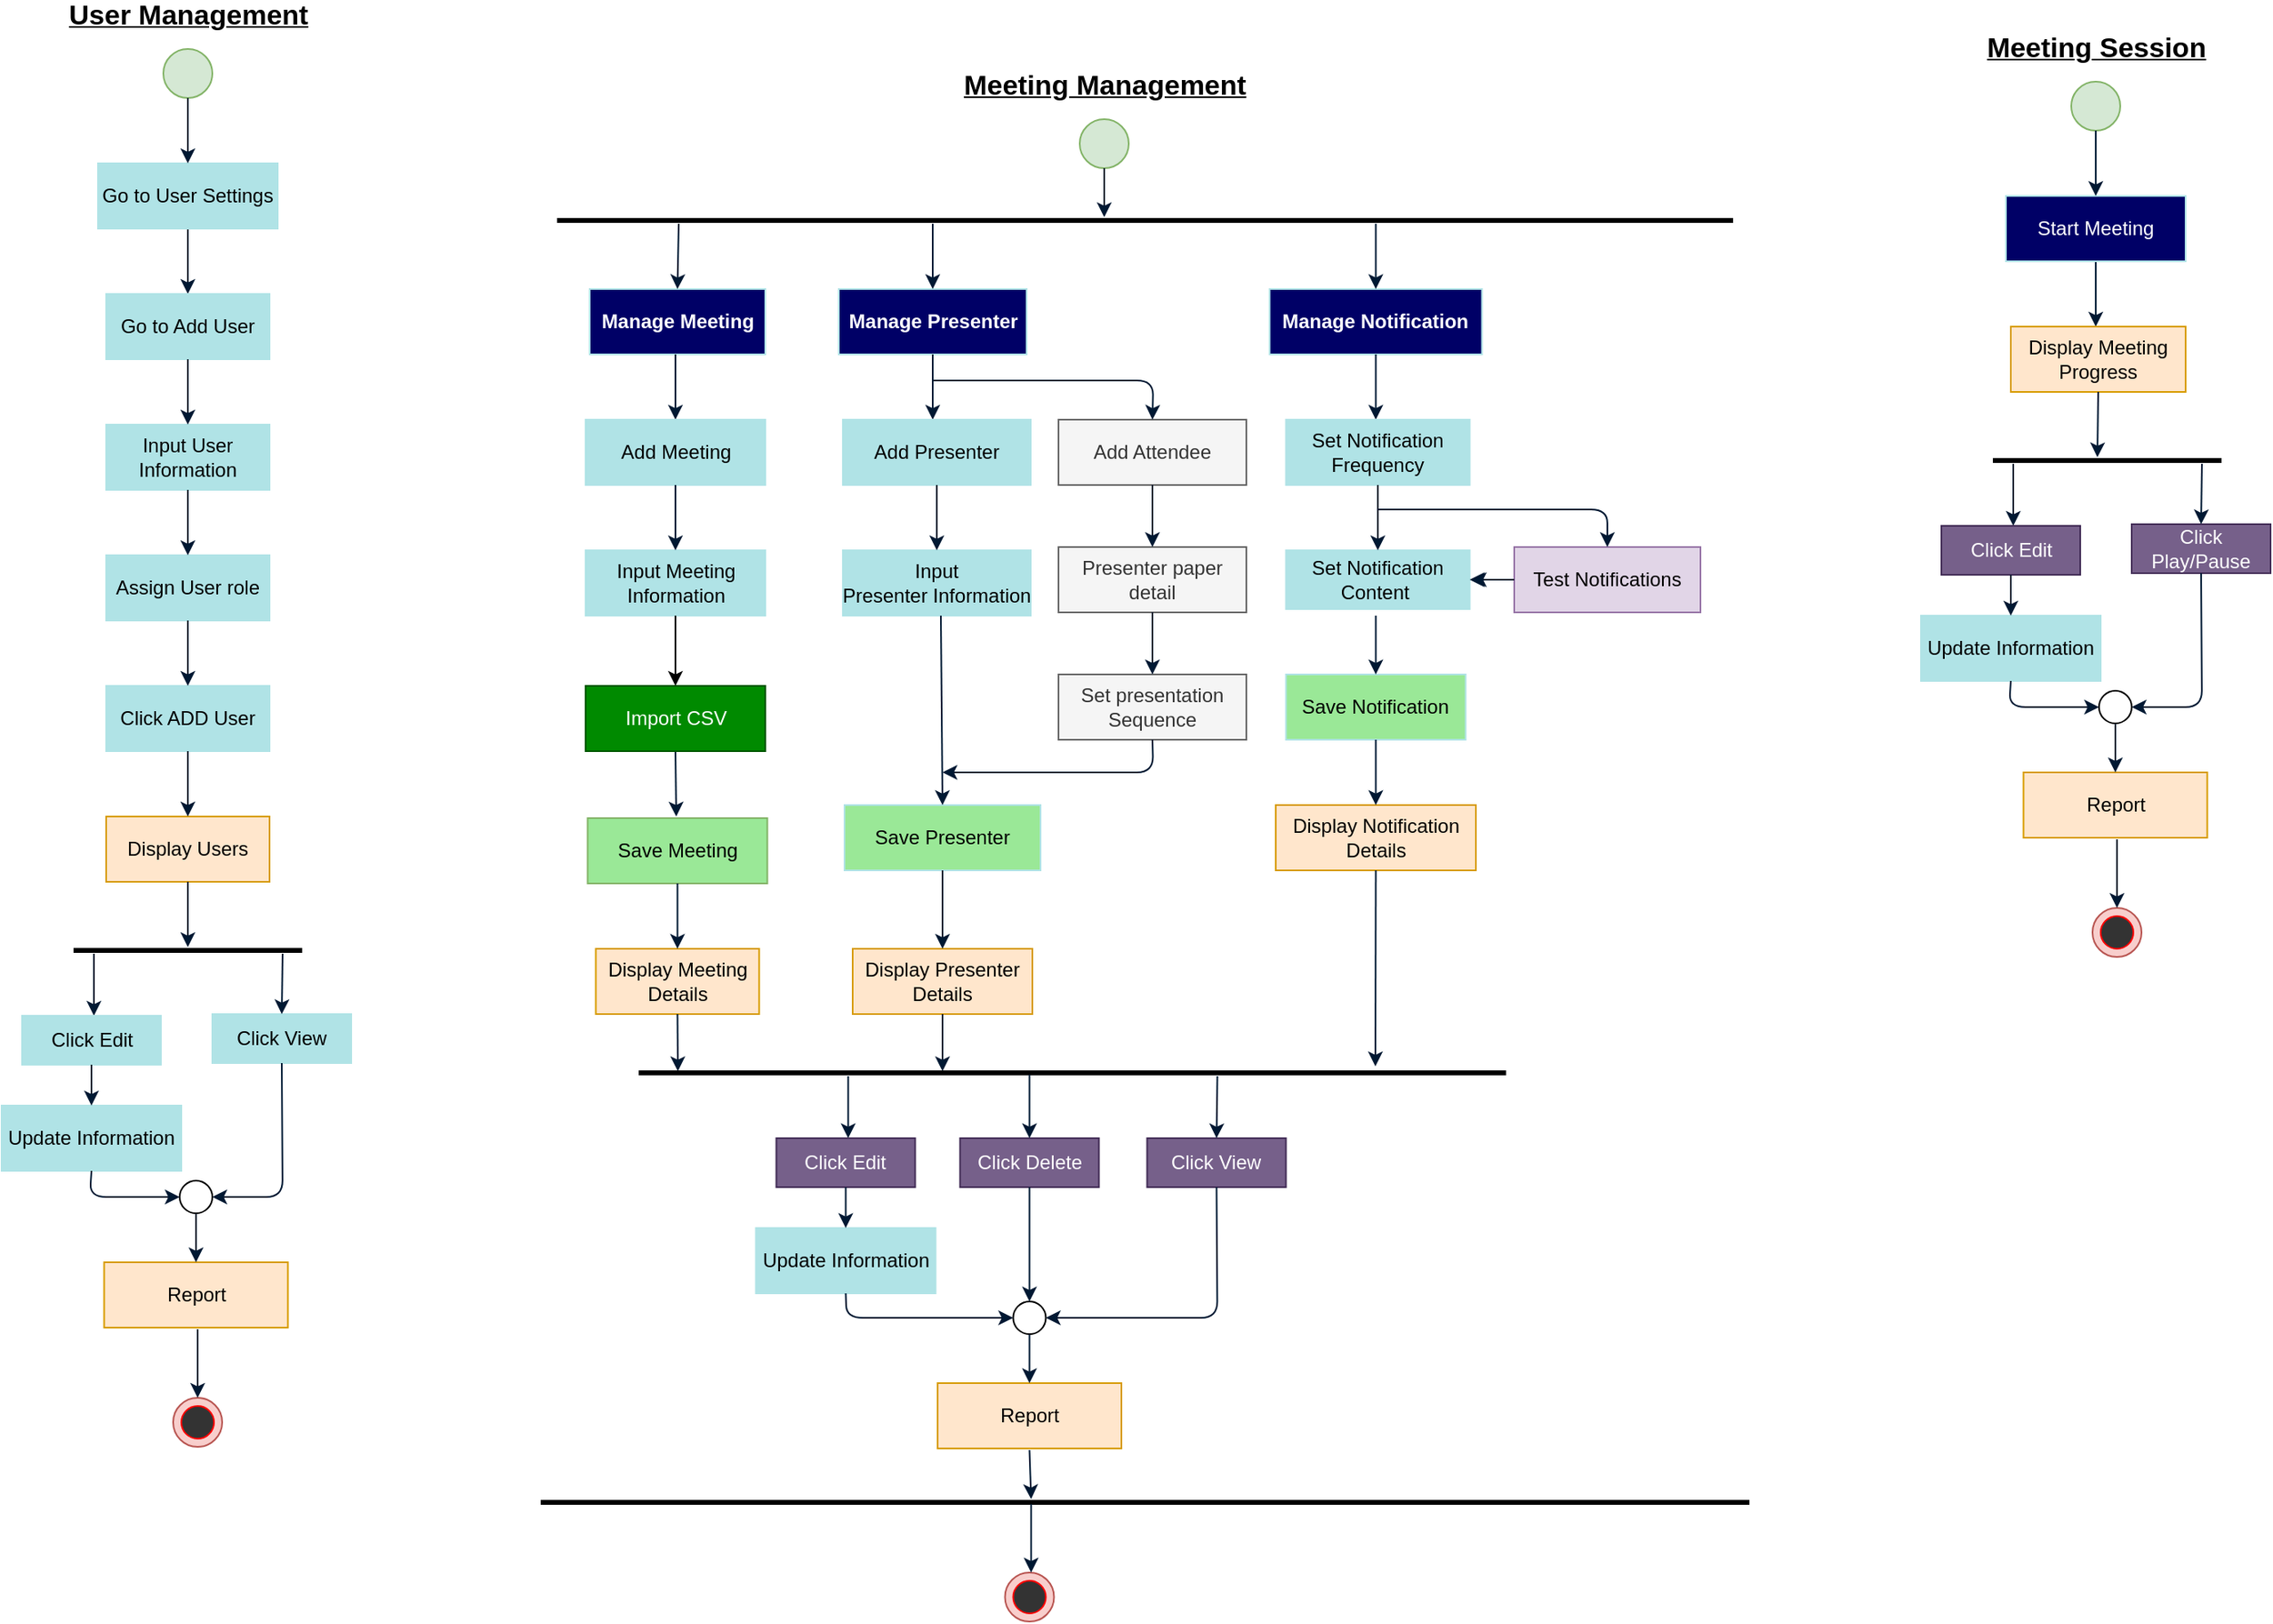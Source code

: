 <mxfile version="13.8.5" type="github">
  <diagram id="8iWY7i1eRtHJk0hEjWrJ" name="Page-1">
    <mxGraphModel dx="1221" dy="615" grid="1" gridSize="10" guides="1" tooltips="1" connect="1" arrows="1" fold="1" page="1" pageScale="1" pageWidth="850" pageHeight="1100" math="0" shadow="0">
      <root>
        <mxCell id="0" />
        <mxCell id="1" parent="0" />
        <mxCell id="kXGQncrLINFczimPs-n6-1" value="" style="ellipse;whiteSpace=wrap;html=1;aspect=fixed;fillColor=#d5e8d4;strokeColor=#82b366;" parent="1" vertex="1">
          <mxGeometry x="99" y="50" width="30" height="30" as="geometry" />
        </mxCell>
        <mxCell id="kXGQncrLINFczimPs-n6-2" value="&lt;b&gt;&lt;font style=&quot;font-size: 17px&quot;&gt;&lt;u&gt;User Management&lt;/u&gt;&lt;/font&gt;&lt;/b&gt;" style="text;html=1;align=center;verticalAlign=middle;resizable=0;points=[];autosize=1;" parent="1" vertex="1">
          <mxGeometry x="34" y="20" width="160" height="20" as="geometry" />
        </mxCell>
        <mxCell id="kXGQncrLINFczimPs-n6-3" value="" style="endArrow=classic;html=1;strokeColor=#001933;exitX=0.5;exitY=1;exitDx=0;exitDy=0;" parent="1" source="kXGQncrLINFczimPs-n6-16" edge="1">
          <mxGeometry width="50" height="50" relative="1" as="geometry">
            <mxPoint x="44" y="160" as="sourcePoint" />
            <mxPoint x="114" y="200" as="targetPoint" />
          </mxGeometry>
        </mxCell>
        <mxCell id="kXGQncrLINFczimPs-n6-4" value="Go to Add User" style="rounded=0;whiteSpace=wrap;html=1;fillColor=#b0e3e6;strokeColor=#B0E3E6;" parent="1" vertex="1">
          <mxGeometry x="64" y="200" width="100" height="40" as="geometry" />
        </mxCell>
        <mxCell id="kXGQncrLINFczimPs-n6-5" value="Input User Information" style="rounded=0;whiteSpace=wrap;html=1;fillColor=#b0e3e6;strokeColor=#B0E3E6;" parent="1" vertex="1">
          <mxGeometry x="64" y="280" width="100" height="40" as="geometry" />
        </mxCell>
        <mxCell id="kXGQncrLINFczimPs-n6-6" value="" style="endArrow=classic;html=1;exitX=0.5;exitY=1;exitDx=0;exitDy=0;entryX=0.5;entryY=0;entryDx=0;entryDy=0;strokeColor=#001933;" parent="1" source="kXGQncrLINFczimPs-n6-4" target="kXGQncrLINFczimPs-n6-5" edge="1">
          <mxGeometry width="50" height="50" relative="1" as="geometry">
            <mxPoint x="294" y="290" as="sourcePoint" />
            <mxPoint x="344" y="240" as="targetPoint" />
          </mxGeometry>
        </mxCell>
        <mxCell id="kXGQncrLINFczimPs-n6-7" value="Assign User role" style="rounded=0;whiteSpace=wrap;html=1;fillColor=#b0e3e6;strokeColor=#B0E3E6;" parent="1" vertex="1">
          <mxGeometry x="64" y="360" width="100" height="40" as="geometry" />
        </mxCell>
        <mxCell id="kXGQncrLINFczimPs-n6-8" value="&lt;span&gt;Click ADD User&lt;/span&gt;" style="rounded=0;whiteSpace=wrap;html=1;fillColor=#b0e3e6;strokeColor=#B0E3E6;" parent="1" vertex="1">
          <mxGeometry x="64" y="440" width="100" height="40" as="geometry" />
        </mxCell>
        <mxCell id="kXGQncrLINFczimPs-n6-9" value="" style="endArrow=classic;html=1;exitX=0.5;exitY=1;exitDx=0;exitDy=0;entryX=0.5;entryY=0;entryDx=0;entryDy=0;strokeColor=#001933;" parent="1" source="kXGQncrLINFczimPs-n6-5" target="kXGQncrLINFczimPs-n6-7" edge="1">
          <mxGeometry width="50" height="50" relative="1" as="geometry">
            <mxPoint x="294" y="290" as="sourcePoint" />
            <mxPoint x="344" y="240" as="targetPoint" />
          </mxGeometry>
        </mxCell>
        <mxCell id="kXGQncrLINFczimPs-n6-10" value="" style="endArrow=classic;html=1;exitX=0.5;exitY=1;exitDx=0;exitDy=0;entryX=0.5;entryY=0;entryDx=0;entryDy=0;strokeColor=#001933;" parent="1" source="kXGQncrLINFczimPs-n6-7" target="kXGQncrLINFczimPs-n6-8" edge="1">
          <mxGeometry width="50" height="50" relative="1" as="geometry">
            <mxPoint x="294" y="290" as="sourcePoint" />
            <mxPoint x="344" y="240" as="targetPoint" />
          </mxGeometry>
        </mxCell>
        <mxCell id="kXGQncrLINFczimPs-n6-11" value="Display Users" style="rounded=0;whiteSpace=wrap;html=1;fillColor=#ffe6cc;strokeColor=#d79b00;" parent="1" vertex="1">
          <mxGeometry x="64" y="520" width="100" height="40" as="geometry" />
        </mxCell>
        <mxCell id="kXGQncrLINFczimPs-n6-12" value="" style="endArrow=classic;html=1;exitX=0.5;exitY=1;exitDx=0;exitDy=0;entryX=0.5;entryY=0;entryDx=0;entryDy=0;strokeColor=#001933;" parent="1" source="kXGQncrLINFczimPs-n6-8" target="kXGQncrLINFczimPs-n6-11" edge="1">
          <mxGeometry width="50" height="50" relative="1" as="geometry">
            <mxPoint x="294" y="410" as="sourcePoint" />
            <mxPoint x="344" y="360" as="targetPoint" />
          </mxGeometry>
        </mxCell>
        <mxCell id="kXGQncrLINFczimPs-n6-15" value="" style="endArrow=classic;html=1;exitX=0.5;exitY=1;exitDx=0;exitDy=0;entryX=0.5;entryY=0;entryDx=0;entryDy=0;strokeColor=#001933;" parent="1" source="kXGQncrLINFczimPs-n6-11" edge="1">
          <mxGeometry width="50" height="50" relative="1" as="geometry">
            <mxPoint x="294" y="410" as="sourcePoint" />
            <mxPoint x="114" y="600.0" as="targetPoint" />
          </mxGeometry>
        </mxCell>
        <mxCell id="kXGQncrLINFczimPs-n6-16" value="Go to User Settings" style="rounded=0;whiteSpace=wrap;html=1;fillColor=#b0e3e6;strokeColor=#B0E3E6;" parent="1" vertex="1">
          <mxGeometry x="59" y="120" width="110" height="40" as="geometry" />
        </mxCell>
        <mxCell id="kXGQncrLINFczimPs-n6-17" value="" style="endArrow=classic;html=1;exitX=0.5;exitY=1;exitDx=0;exitDy=0;entryX=0.5;entryY=0;entryDx=0;entryDy=0;strokeColor=#001933;" parent="1" source="kXGQncrLINFczimPs-n6-1" target="kXGQncrLINFczimPs-n6-16" edge="1">
          <mxGeometry width="50" height="50" relative="1" as="geometry">
            <mxPoint x="244" y="270" as="sourcePoint" />
            <mxPoint x="294" y="220" as="targetPoint" />
          </mxGeometry>
        </mxCell>
        <mxCell id="kXGQncrLINFczimPs-n6-18" value="&lt;b&gt;&lt;font size=&quot;1&quot;&gt;&lt;u style=&quot;font-size: 17px&quot;&gt;Meeting Management&lt;/u&gt;&lt;/font&gt;&lt;/b&gt;" style="text;html=1;align=center;verticalAlign=middle;resizable=0;points=[];autosize=1;" parent="1" vertex="1">
          <mxGeometry x="580" y="63" width="190" height="20" as="geometry" />
        </mxCell>
        <mxCell id="kXGQncrLINFczimPs-n6-20" value="" style="line;strokeWidth=3;fillColor=none;align=left;verticalAlign=middle;spacingTop=-1;spacingLeft=3;spacingRight=3;rotatable=0;labelPosition=right;points=[];portConstraint=eastwest;" parent="1" vertex="1">
          <mxGeometry x="340" y="151" width="720" height="8" as="geometry" />
        </mxCell>
        <mxCell id="kXGQncrLINFczimPs-n6-21" value="" style="ellipse;whiteSpace=wrap;html=1;aspect=fixed;fillColor=#d5e8d4;strokeColor=#82b366;" parent="1" vertex="1">
          <mxGeometry x="660" y="93" width="30" height="30" as="geometry" />
        </mxCell>
        <mxCell id="kXGQncrLINFczimPs-n6-22" value="" style="endArrow=classic;html=1;strokeColor=#001933;exitX=0.5;exitY=1;exitDx=0;exitDy=0;" parent="1" source="kXGQncrLINFczimPs-n6-21" edge="1">
          <mxGeometry width="50" height="50" relative="1" as="geometry">
            <mxPoint x="455" y="383" as="sourcePoint" />
            <mxPoint x="675" y="153" as="targetPoint" />
          </mxGeometry>
        </mxCell>
        <mxCell id="kXGQncrLINFczimPs-n6-23" value="&lt;font color=&quot;#ffffff&quot;&gt;&lt;b&gt;Manage Meeting&lt;/b&gt;&lt;/font&gt;" style="rounded=0;whiteSpace=wrap;html=1;strokeColor=#B0E3E6;fillColor=#000066;" parent="1" vertex="1">
          <mxGeometry x="360" y="197" width="107.5" height="40" as="geometry" />
        </mxCell>
        <mxCell id="kXGQncrLINFczimPs-n6-24" value="" style="endArrow=classic;html=1;exitX=0.5;exitY=1;exitDx=0;exitDy=0;strokeColor=#001933;entryX=0.5;entryY=0;entryDx=0;entryDy=0;" parent="1" target="kXGQncrLINFczimPs-n6-23" edge="1">
          <mxGeometry width="50" height="50" relative="1" as="geometry">
            <mxPoint x="414.5" y="157" as="sourcePoint" />
            <mxPoint x="414" y="193" as="targetPoint" />
          </mxGeometry>
        </mxCell>
        <mxCell id="kXGQncrLINFczimPs-n6-25" value="&lt;font color=&quot;#ffffff&quot;&gt;&lt;b&gt;Manage Presenter&lt;/b&gt;&lt;/font&gt;" style="rounded=0;whiteSpace=wrap;html=1;strokeColor=#B0E3E6;fillColor=#000066;" parent="1" vertex="1">
          <mxGeometry x="512.5" y="197" width="115" height="40" as="geometry" />
        </mxCell>
        <mxCell id="kXGQncrLINFczimPs-n6-26" value="" style="endArrow=classic;html=1;exitX=0.5;exitY=1;exitDx=0;exitDy=0;strokeColor=#001933;entryX=0.5;entryY=0;entryDx=0;entryDy=0;" parent="1" target="kXGQncrLINFczimPs-n6-25" edge="1">
          <mxGeometry width="50" height="50" relative="1" as="geometry">
            <mxPoint x="570" y="157" as="sourcePoint" />
            <mxPoint x="573" y="183" as="targetPoint" />
          </mxGeometry>
        </mxCell>
        <mxCell id="kXGQncrLINFczimPs-n6-27" value="&lt;font color=&quot;#ffffff&quot;&gt;&lt;b&gt;Manage Notification&lt;/b&gt;&lt;/font&gt;" style="rounded=0;whiteSpace=wrap;html=1;strokeColor=#B0E3E6;fillColor=#000066;" parent="1" vertex="1">
          <mxGeometry x="776.25" y="197" width="130" height="40" as="geometry" />
        </mxCell>
        <mxCell id="kXGQncrLINFczimPs-n6-28" value="" style="endArrow=classic;html=1;exitX=0.5;exitY=1;exitDx=0;exitDy=0;entryX=0.5;entryY=0;entryDx=0;entryDy=0;strokeColor=#001933;" parent="1" target="kXGQncrLINFczimPs-n6-27" edge="1">
          <mxGeometry width="50" height="50" relative="1" as="geometry">
            <mxPoint x="841.25" y="157" as="sourcePoint" />
            <mxPoint x="1021.25" y="297" as="targetPoint" />
          </mxGeometry>
        </mxCell>
        <mxCell id="LeG0nJBkrqytkZ-mrjP8-8" value="" style="endArrow=classic;html=1;strokeColor=#001933;exitX=0.5;exitY=1;exitDx=0;exitDy=0;" parent="1" edge="1">
          <mxGeometry width="50" height="50" relative="1" as="geometry">
            <mxPoint x="412.5" y="237" as="sourcePoint" />
            <mxPoint x="412.5" y="277" as="targetPoint" />
          </mxGeometry>
        </mxCell>
        <mxCell id="LeG0nJBkrqytkZ-mrjP8-9" value="Add Meeting" style="rounded=0;whiteSpace=wrap;html=1;fillColor=#b0e3e6;strokeColor=#B0E3E6;" parent="1" vertex="1">
          <mxGeometry x="357.5" y="277" width="110" height="40" as="geometry" />
        </mxCell>
        <mxCell id="LeG0nJBkrqytkZ-mrjP8-10" value="Input Meeting Information" style="rounded=0;whiteSpace=wrap;html=1;fillColor=#b0e3e6;strokeColor=#B0E3E6;" parent="1" vertex="1">
          <mxGeometry x="357.5" y="357" width="110" height="40" as="geometry" />
        </mxCell>
        <mxCell id="LeG0nJBkrqytkZ-mrjP8-11" value="" style="endArrow=classic;html=1;exitX=0.5;exitY=1;exitDx=0;exitDy=0;entryX=0.5;entryY=0;entryDx=0;entryDy=0;strokeColor=#001933;" parent="1" source="LeG0nJBkrqytkZ-mrjP8-9" target="LeG0nJBkrqytkZ-mrjP8-10" edge="1">
          <mxGeometry width="50" height="50" relative="1" as="geometry">
            <mxPoint x="590" y="367" as="sourcePoint" />
            <mxPoint x="640" y="317" as="targetPoint" />
          </mxGeometry>
        </mxCell>
        <mxCell id="LeG0nJBkrqytkZ-mrjP8-12" value="" style="endArrow=classic;html=1;strokeColor=#001933;exitX=0.5;exitY=1;exitDx=0;exitDy=0;" parent="1" edge="1">
          <mxGeometry width="50" height="50" relative="1" as="geometry">
            <mxPoint x="570" y="237" as="sourcePoint" />
            <mxPoint x="570" y="277" as="targetPoint" />
          </mxGeometry>
        </mxCell>
        <mxCell id="LeG0nJBkrqytkZ-mrjP8-13" value="Add Presenter" style="rounded=0;whiteSpace=wrap;html=1;fillColor=#b0e3e6;strokeColor=#B0E3E6;" parent="1" vertex="1">
          <mxGeometry x="515" y="277" width="115" height="40" as="geometry" />
        </mxCell>
        <mxCell id="LeG0nJBkrqytkZ-mrjP8-14" value="Input Presenter&amp;nbsp;Information" style="rounded=0;whiteSpace=wrap;html=1;fillColor=#b0e3e6;strokeColor=#B0E3E6;" parent="1" vertex="1">
          <mxGeometry x="515" y="357" width="115" height="40" as="geometry" />
        </mxCell>
        <mxCell id="LeG0nJBkrqytkZ-mrjP8-15" value="" style="endArrow=classic;html=1;exitX=0.5;exitY=1;exitDx=0;exitDy=0;entryX=0.5;entryY=0;entryDx=0;entryDy=0;strokeColor=#001933;" parent="1" source="LeG0nJBkrqytkZ-mrjP8-13" target="LeG0nJBkrqytkZ-mrjP8-14" edge="1">
          <mxGeometry width="50" height="50" relative="1" as="geometry">
            <mxPoint x="750" y="367" as="sourcePoint" />
            <mxPoint x="800" y="317" as="targetPoint" />
          </mxGeometry>
        </mxCell>
        <mxCell id="LeG0nJBkrqytkZ-mrjP8-16" value="" style="endArrow=classic;html=1;strokeColor=#001933;exitX=0.5;exitY=1;exitDx=0;exitDy=0;" parent="1" edge="1">
          <mxGeometry width="50" height="50" relative="1" as="geometry">
            <mxPoint x="841.25" y="237" as="sourcePoint" />
            <mxPoint x="841.25" y="277" as="targetPoint" />
          </mxGeometry>
        </mxCell>
        <mxCell id="LeG0nJBkrqytkZ-mrjP8-17" value="Set Notification&lt;br&gt;Frequency" style="rounded=0;whiteSpace=wrap;html=1;fillColor=#b0e3e6;strokeColor=#B0E3E6;" parent="1" vertex="1">
          <mxGeometry x="786.25" y="277" width="112.5" height="40" as="geometry" />
        </mxCell>
        <mxCell id="LeG0nJBkrqytkZ-mrjP8-18" value="Set Notification Content&amp;nbsp;" style="rounded=0;whiteSpace=wrap;html=1;fillColor=#b0e3e6;strokeColor=#B0E3E6;" parent="1" vertex="1">
          <mxGeometry x="786.25" y="357" width="112.5" height="36" as="geometry" />
        </mxCell>
        <mxCell id="LeG0nJBkrqytkZ-mrjP8-19" value="" style="endArrow=classic;html=1;exitX=0.5;exitY=1;exitDx=0;exitDy=0;entryX=0.5;entryY=0;entryDx=0;entryDy=0;strokeColor=#001933;" parent="1" source="LeG0nJBkrqytkZ-mrjP8-17" target="LeG0nJBkrqytkZ-mrjP8-18" edge="1">
          <mxGeometry width="50" height="50" relative="1" as="geometry">
            <mxPoint x="1021.25" y="367" as="sourcePoint" />
            <mxPoint x="1071.25" y="317" as="targetPoint" />
          </mxGeometry>
        </mxCell>
        <mxCell id="LeG0nJBkrqytkZ-mrjP8-24" value="&lt;span&gt;Save Meeting&lt;/span&gt;" style="rounded=0;whiteSpace=wrap;html=1;strokeColor=#82b366;fillColor=#9AE897;" parent="1" vertex="1">
          <mxGeometry x="358.75" y="521" width="110" height="40" as="geometry" />
        </mxCell>
        <mxCell id="LeG0nJBkrqytkZ-mrjP8-25" value="Display Meeting Details" style="rounded=0;whiteSpace=wrap;html=1;fillColor=#ffe6cc;strokeColor=#d79b00;" parent="1" vertex="1">
          <mxGeometry x="363.75" y="601" width="100" height="40" as="geometry" />
        </mxCell>
        <mxCell id="LeG0nJBkrqytkZ-mrjP8-26" value="" style="endArrow=classic;html=1;exitX=0.5;exitY=1;exitDx=0;exitDy=0;entryX=0.5;entryY=0;entryDx=0;entryDy=0;strokeColor=#001933;" parent="1" source="LeG0nJBkrqytkZ-mrjP8-24" target="LeG0nJBkrqytkZ-mrjP8-25" edge="1">
          <mxGeometry width="50" height="50" relative="1" as="geometry">
            <mxPoint x="591.25" y="491" as="sourcePoint" />
            <mxPoint x="641.25" y="441" as="targetPoint" />
          </mxGeometry>
        </mxCell>
        <mxCell id="LeG0nJBkrqytkZ-mrjP8-28" value="" style="endArrow=classic;html=1;exitX=0.5;exitY=1;exitDx=0;exitDy=0;strokeColor=#001933;" parent="1" source="LeG0nJBkrqytkZ-mrjP8-25" edge="1">
          <mxGeometry width="50" height="50" relative="1" as="geometry">
            <mxPoint x="592.5" y="403" as="sourcePoint" />
            <mxPoint x="414" y="676" as="targetPoint" />
          </mxGeometry>
        </mxCell>
        <mxCell id="LeG0nJBkrqytkZ-mrjP8-30" value="" style="endArrow=classic;html=1;strokeColor=#001933;exitX=0.5;exitY=1;exitDx=0;exitDy=0;" parent="1" source="_EkRLV2-YH-rZL2Pmkp3-1" edge="1">
          <mxGeometry width="50" height="50" relative="1" as="geometry">
            <mxPoint x="414" y="480" as="sourcePoint" />
            <mxPoint x="413" y="520" as="targetPoint" />
          </mxGeometry>
        </mxCell>
        <mxCell id="LeG0nJBkrqytkZ-mrjP8-33" value="&lt;span&gt;Save Presenter&lt;/span&gt;" style="rounded=0;whiteSpace=wrap;html=1;strokeColor=#B0E3E6;fillColor=#9AE897;" parent="1" vertex="1">
          <mxGeometry x="516" y="513" width="120" height="40" as="geometry" />
        </mxCell>
        <mxCell id="LeG0nJBkrqytkZ-mrjP8-34" value="Display Presenter Details" style="rounded=0;whiteSpace=wrap;html=1;fillColor=#ffe6cc;strokeColor=#d79b00;" parent="1" vertex="1">
          <mxGeometry x="521" y="601" width="110" height="40" as="geometry" />
        </mxCell>
        <mxCell id="LeG0nJBkrqytkZ-mrjP8-35" value="" style="endArrow=classic;html=1;exitX=0.5;exitY=1;exitDx=0;exitDy=0;entryX=0.5;entryY=0;entryDx=0;entryDy=0;strokeColor=#001933;" parent="1" source="LeG0nJBkrqytkZ-mrjP8-33" target="LeG0nJBkrqytkZ-mrjP8-34" edge="1">
          <mxGeometry width="50" height="50" relative="1" as="geometry">
            <mxPoint x="753.5" y="483" as="sourcePoint" />
            <mxPoint x="803.5" y="433" as="targetPoint" />
          </mxGeometry>
        </mxCell>
        <mxCell id="LeG0nJBkrqytkZ-mrjP8-37" value="" style="endArrow=classic;html=1;exitX=0.5;exitY=1;exitDx=0;exitDy=0;strokeColor=#001933;entryX=0.5;entryY=0;entryDx=0;entryDy=0;" parent="1" source="LeG0nJBkrqytkZ-mrjP8-34" edge="1">
          <mxGeometry width="50" height="50" relative="1" as="geometry">
            <mxPoint x="753.5" y="486" as="sourcePoint" />
            <mxPoint x="576" y="676" as="targetPoint" />
          </mxGeometry>
        </mxCell>
        <mxCell id="LeG0nJBkrqytkZ-mrjP8-38" value="" style="endArrow=classic;html=1;exitX=0.5;exitY=1;exitDx=0;exitDy=0;entryX=0.5;entryY=0;entryDx=0;entryDy=0;strokeColor=#001933;" parent="1" target="LeG0nJBkrqytkZ-mrjP8-33" edge="1">
          <mxGeometry width="50" height="50" relative="1" as="geometry">
            <mxPoint x="575" y="397" as="sourcePoint" />
            <mxPoint x="582.5" y="523" as="targetPoint" />
          </mxGeometry>
        </mxCell>
        <mxCell id="LeG0nJBkrqytkZ-mrjP8-40" value="&lt;span&gt;Save Notification&lt;/span&gt;" style="rounded=0;whiteSpace=wrap;html=1;strokeColor=#B0E3E6;fillColor=#9AE897;" parent="1" vertex="1">
          <mxGeometry x="786.25" y="433" width="110" height="40" as="geometry" />
        </mxCell>
        <mxCell id="LeG0nJBkrqytkZ-mrjP8-41" value="Display Notification Details" style="rounded=0;whiteSpace=wrap;html=1;fillColor=#ffe6cc;strokeColor=#d79b00;" parent="1" vertex="1">
          <mxGeometry x="780" y="513" width="122.5" height="40" as="geometry" />
        </mxCell>
        <mxCell id="LeG0nJBkrqytkZ-mrjP8-42" value="" style="endArrow=classic;html=1;exitX=0.5;exitY=1;exitDx=0;exitDy=0;entryX=0.5;entryY=0;entryDx=0;entryDy=0;strokeColor=#001933;" parent="1" source="LeG0nJBkrqytkZ-mrjP8-40" target="LeG0nJBkrqytkZ-mrjP8-41" edge="1">
          <mxGeometry width="50" height="50" relative="1" as="geometry">
            <mxPoint x="1018.75" y="403" as="sourcePoint" />
            <mxPoint x="1068.75" y="353" as="targetPoint" />
          </mxGeometry>
        </mxCell>
        <mxCell id="LeG0nJBkrqytkZ-mrjP8-44" value="" style="endArrow=classic;html=1;exitX=0.5;exitY=1;exitDx=0;exitDy=0;strokeColor=#001933;" parent="1" source="LeG0nJBkrqytkZ-mrjP8-41" edge="1">
          <mxGeometry width="50" height="50" relative="1" as="geometry">
            <mxPoint x="1018.75" y="403" as="sourcePoint" />
            <mxPoint x="841" y="673" as="targetPoint" />
          </mxGeometry>
        </mxCell>
        <mxCell id="LeG0nJBkrqytkZ-mrjP8-45" value="" style="endArrow=classic;html=1;exitX=0.5;exitY=1;exitDx=0;exitDy=0;entryX=0.5;entryY=0;entryDx=0;entryDy=0;strokeColor=#001933;" parent="1" target="LeG0nJBkrqytkZ-mrjP8-40" edge="1">
          <mxGeometry width="50" height="50" relative="1" as="geometry">
            <mxPoint x="841.25" y="397" as="sourcePoint" />
            <mxPoint x="848.75" y="523" as="targetPoint" />
          </mxGeometry>
        </mxCell>
        <mxCell id="LeG0nJBkrqytkZ-mrjP8-46" value="" style="ellipse;whiteSpace=wrap;html=1;aspect=fixed;fillColor=#f8cecc;strokeColor=#b85450;" parent="1" vertex="1">
          <mxGeometry x="614.25" y="983" width="30" height="30" as="geometry" />
        </mxCell>
        <mxCell id="LeG0nJBkrqytkZ-mrjP8-47" value="" style="ellipse;whiteSpace=wrap;html=1;aspect=fixed;fillColor=#333333;strokeColor=#FF0000;" parent="1" vertex="1">
          <mxGeometry x="619.25" y="988" width="20" height="20" as="geometry" />
        </mxCell>
        <mxCell id="LeG0nJBkrqytkZ-mrjP8-48" value="" style="line;strokeWidth=3;fillColor=none;align=left;verticalAlign=middle;spacingTop=-1;spacingLeft=3;spacingRight=3;rotatable=0;labelPosition=right;points=[];portConstraint=eastwest;" parent="1" vertex="1">
          <mxGeometry x="330" y="936" width="740" height="8" as="geometry" />
        </mxCell>
        <mxCell id="LeG0nJBkrqytkZ-mrjP8-49" value="" style="endArrow=classic;html=1;entryX=0.5;entryY=0;entryDx=0;entryDy=0;strokeColor=#001933;" parent="1" edge="1">
          <mxGeometry width="50" height="50" relative="1" as="geometry">
            <mxPoint x="630.25" y="941" as="sourcePoint" />
            <mxPoint x="630.25" y="983" as="targetPoint" />
          </mxGeometry>
        </mxCell>
        <mxCell id="LeG0nJBkrqytkZ-mrjP8-50" value="" style="line;strokeWidth=3;fillColor=none;align=left;verticalAlign=middle;spacingTop=-1;spacingLeft=3;spacingRight=3;rotatable=0;labelPosition=right;points=[];portConstraint=eastwest;" parent="1" vertex="1">
          <mxGeometry x="390" y="673" width="531" height="8" as="geometry" />
        </mxCell>
        <mxCell id="LeG0nJBkrqytkZ-mrjP8-51" value="" style="endArrow=classic;html=1;strokeColor=#001933;" parent="1" edge="1">
          <mxGeometry width="50" height="50" relative="1" as="geometry">
            <mxPoint x="518.25" y="679" as="sourcePoint" />
            <mxPoint x="518.25" y="717" as="targetPoint" />
          </mxGeometry>
        </mxCell>
        <mxCell id="LeG0nJBkrqytkZ-mrjP8-53" value="&lt;span&gt;Click Edit&lt;/span&gt;" style="rounded=0;whiteSpace=wrap;html=1;fillColor=#76608a;strokeColor=#432D57;fontColor=#ffffff;" parent="1" vertex="1">
          <mxGeometry x="474.25" y="717" width="85" height="30" as="geometry" />
        </mxCell>
        <mxCell id="LeG0nJBkrqytkZ-mrjP8-54" value="&lt;span&gt;Click Delete&lt;/span&gt;" style="rounded=0;whiteSpace=wrap;html=1;fillColor=#76608a;strokeColor=#432D57;fontColor=#ffffff;" parent="1" vertex="1">
          <mxGeometry x="586.75" y="717" width="85" height="30" as="geometry" />
        </mxCell>
        <mxCell id="LeG0nJBkrqytkZ-mrjP8-55" value="&lt;span&gt;Click View&lt;/span&gt;" style="rounded=0;whiteSpace=wrap;html=1;fillColor=#76608a;strokeColor=#432D57;fontColor=#ffffff;" parent="1" vertex="1">
          <mxGeometry x="701.25" y="717" width="85" height="30" as="geometry" />
        </mxCell>
        <mxCell id="LeG0nJBkrqytkZ-mrjP8-56" value="" style="endArrow=classic;html=1;strokeColor=#001933;entryX=0.5;entryY=0;entryDx=0;entryDy=0;" parent="1" target="LeG0nJBkrqytkZ-mrjP8-54" edge="1">
          <mxGeometry width="50" height="50" relative="1" as="geometry">
            <mxPoint x="629.25" y="678" as="sourcePoint" />
            <mxPoint x="528.25" y="727" as="targetPoint" />
            <Array as="points" />
          </mxGeometry>
        </mxCell>
        <mxCell id="LeG0nJBkrqytkZ-mrjP8-57" value="" style="endArrow=classic;html=1;strokeColor=#001933;entryX=0.5;entryY=0;entryDx=0;entryDy=0;" parent="1" target="LeG0nJBkrqytkZ-mrjP8-55" edge="1">
          <mxGeometry width="50" height="50" relative="1" as="geometry">
            <mxPoint x="744.25" y="679" as="sourcePoint" />
            <mxPoint x="744" y="700" as="targetPoint" />
            <Array as="points" />
          </mxGeometry>
        </mxCell>
        <mxCell id="LeG0nJBkrqytkZ-mrjP8-58" value="Update Information" style="rounded=0;whiteSpace=wrap;html=1;fillColor=#b0e3e6;strokeColor=#B0E3E6;" parent="1" vertex="1">
          <mxGeometry x="461.75" y="772" width="110" height="40" as="geometry" />
        </mxCell>
        <mxCell id="LeG0nJBkrqytkZ-mrjP8-60" value="Report" style="rounded=0;whiteSpace=wrap;html=1;fillColor=#ffe6cc;strokeColor=#d79b00;" parent="1" vertex="1">
          <mxGeometry x="573" y="867" width="112.5" height="40" as="geometry" />
        </mxCell>
        <mxCell id="LeG0nJBkrqytkZ-mrjP8-62" value="" style="ellipse;whiteSpace=wrap;html=1;aspect=fixed;strokeColor=#000000;strokeWidth=1;fillColor=none;" parent="1" vertex="1">
          <mxGeometry x="619.25" y="817" width="20" height="20" as="geometry" />
        </mxCell>
        <mxCell id="LeG0nJBkrqytkZ-mrjP8-63" value="" style="endArrow=classic;html=1;exitX=0.5;exitY=1;exitDx=0;exitDy=0;strokeColor=#001933;entryX=0.5;entryY=0;entryDx=0;entryDy=0;" parent="1" source="LeG0nJBkrqytkZ-mrjP8-53" target="LeG0nJBkrqytkZ-mrjP8-58" edge="1">
          <mxGeometry width="50" height="50" relative="1" as="geometry">
            <mxPoint x="479.25" y="647" as="sourcePoint" />
            <mxPoint x="479.25" y="687" as="targetPoint" />
          </mxGeometry>
        </mxCell>
        <mxCell id="LeG0nJBkrqytkZ-mrjP8-64" value="" style="endArrow=classic;html=1;exitX=0.5;exitY=1;exitDx=0;exitDy=0;strokeColor=#001933;entryX=0.5;entryY=0;entryDx=0;entryDy=0;" parent="1" source="LeG0nJBkrqytkZ-mrjP8-54" target="LeG0nJBkrqytkZ-mrjP8-62" edge="1">
          <mxGeometry width="50" height="50" relative="1" as="geometry">
            <mxPoint x="489.25" y="657" as="sourcePoint" />
            <mxPoint x="489.25" y="697" as="targetPoint" />
          </mxGeometry>
        </mxCell>
        <mxCell id="LeG0nJBkrqytkZ-mrjP8-65" value="" style="endArrow=classic;html=1;exitX=0.5;exitY=1;exitDx=0;exitDy=0;strokeColor=#001933;entryX=1;entryY=0.5;entryDx=0;entryDy=0;" parent="1" source="LeG0nJBkrqytkZ-mrjP8-55" target="LeG0nJBkrqytkZ-mrjP8-62" edge="1">
          <mxGeometry width="50" height="50" relative="1" as="geometry">
            <mxPoint x="499.25" y="667" as="sourcePoint" />
            <mxPoint x="499.25" y="707" as="targetPoint" />
            <Array as="points">
              <mxPoint x="744.25" y="827" />
            </Array>
          </mxGeometry>
        </mxCell>
        <mxCell id="LeG0nJBkrqytkZ-mrjP8-66" value="" style="endArrow=classic;html=1;exitX=0.5;exitY=1;exitDx=0;exitDy=0;strokeColor=#001933;entryX=0;entryY=0.5;entryDx=0;entryDy=0;" parent="1" source="LeG0nJBkrqytkZ-mrjP8-58" target="LeG0nJBkrqytkZ-mrjP8-62" edge="1">
          <mxGeometry width="50" height="50" relative="1" as="geometry">
            <mxPoint x="509.25" y="677" as="sourcePoint" />
            <mxPoint x="509.25" y="717" as="targetPoint" />
            <Array as="points">
              <mxPoint x="517.25" y="827" />
            </Array>
          </mxGeometry>
        </mxCell>
        <mxCell id="LeG0nJBkrqytkZ-mrjP8-67" value="" style="endArrow=classic;html=1;exitX=0.5;exitY=1;exitDx=0;exitDy=0;strokeColor=#001933;entryX=0.5;entryY=0;entryDx=0;entryDy=0;" parent="1" source="LeG0nJBkrqytkZ-mrjP8-62" target="LeG0nJBkrqytkZ-mrjP8-60" edge="1">
          <mxGeometry width="50" height="50" relative="1" as="geometry">
            <mxPoint x="519.25" y="687" as="sourcePoint" />
            <mxPoint x="519.25" y="727" as="targetPoint" />
          </mxGeometry>
        </mxCell>
        <mxCell id="LeG0nJBkrqytkZ-mrjP8-68" value="" style="endArrow=classic;html=1;exitX=0.5;exitY=1;exitDx=0;exitDy=0;strokeColor=#001933;" parent="1" edge="1">
          <mxGeometry width="50" height="50" relative="1" as="geometry">
            <mxPoint x="629.25" y="908" as="sourcePoint" />
            <mxPoint x="630.25" y="938" as="targetPoint" />
          </mxGeometry>
        </mxCell>
        <mxCell id="LeG0nJBkrqytkZ-mrjP8-69" value="" style="ellipse;whiteSpace=wrap;html=1;aspect=fixed;fillColor=#f8cecc;strokeColor=#b85450;" parent="1" vertex="1">
          <mxGeometry x="105" y="876" width="30" height="30" as="geometry" />
        </mxCell>
        <mxCell id="LeG0nJBkrqytkZ-mrjP8-70" value="" style="ellipse;whiteSpace=wrap;html=1;aspect=fixed;fillColor=#333333;strokeColor=#FF0000;" parent="1" vertex="1">
          <mxGeometry x="110" y="881" width="20" height="20" as="geometry" />
        </mxCell>
        <mxCell id="LeG0nJBkrqytkZ-mrjP8-72" value="" style="endArrow=classic;html=1;entryX=0.5;entryY=0;entryDx=0;entryDy=0;strokeColor=#001933;" parent="1" target="LeG0nJBkrqytkZ-mrjP8-69" edge="1">
          <mxGeometry width="50" height="50" relative="1" as="geometry">
            <mxPoint x="120" y="834" as="sourcePoint" />
            <mxPoint x="-220" y="736" as="targetPoint" />
          </mxGeometry>
        </mxCell>
        <mxCell id="LeG0nJBkrqytkZ-mrjP8-73" value="" style="line;strokeWidth=3;fillColor=none;align=left;verticalAlign=middle;spacingTop=-1;spacingLeft=3;spacingRight=3;rotatable=0;labelPosition=right;points=[];portConstraint=eastwest;" parent="1" vertex="1">
          <mxGeometry x="44" y="598" width="140" height="8" as="geometry" />
        </mxCell>
        <mxCell id="LeG0nJBkrqytkZ-mrjP8-74" value="" style="endArrow=classic;html=1;strokeColor=#001933;" parent="1" edge="1">
          <mxGeometry width="50" height="50" relative="1" as="geometry">
            <mxPoint x="56.5" y="604.0" as="sourcePoint" />
            <mxPoint x="56.5" y="642" as="targetPoint" />
          </mxGeometry>
        </mxCell>
        <mxCell id="LeG0nJBkrqytkZ-mrjP8-75" value="&lt;span&gt;Click Edit&lt;/span&gt;" style="rounded=0;whiteSpace=wrap;html=1;fillColor=#b0e3e6;strokeColor=#B0E3E6;" parent="1" vertex="1">
          <mxGeometry x="12.5" y="642" width="85" height="30" as="geometry" />
        </mxCell>
        <mxCell id="LeG0nJBkrqytkZ-mrjP8-77" value="&lt;span&gt;Click View&lt;/span&gt;" style="rounded=0;whiteSpace=wrap;html=1;fillColor=#b0e3e6;strokeColor=#B0E3E6;" parent="1" vertex="1">
          <mxGeometry x="129" y="641" width="85" height="30" as="geometry" />
        </mxCell>
        <mxCell id="LeG0nJBkrqytkZ-mrjP8-79" value="" style="endArrow=classic;html=1;strokeColor=#001933;entryX=0.5;entryY=0;entryDx=0;entryDy=0;" parent="1" target="LeG0nJBkrqytkZ-mrjP8-77" edge="1">
          <mxGeometry width="50" height="50" relative="1" as="geometry">
            <mxPoint x="172" y="604" as="sourcePoint" />
            <mxPoint x="67" y="651" as="targetPoint" />
            <Array as="points" />
          </mxGeometry>
        </mxCell>
        <mxCell id="LeG0nJBkrqytkZ-mrjP8-80" value="Update Information" style="rounded=0;whiteSpace=wrap;html=1;fillColor=#b0e3e6;strokeColor=#B0E3E6;" parent="1" vertex="1">
          <mxGeometry y="697" width="110" height="40" as="geometry" />
        </mxCell>
        <mxCell id="LeG0nJBkrqytkZ-mrjP8-81" value="Report" style="rounded=0;whiteSpace=wrap;html=1;fillColor=#ffe6cc;strokeColor=#d79b00;" parent="1" vertex="1">
          <mxGeometry x="62.75" y="793" width="112.5" height="40" as="geometry" />
        </mxCell>
        <mxCell id="LeG0nJBkrqytkZ-mrjP8-82" value="" style="ellipse;whiteSpace=wrap;html=1;aspect=fixed;strokeColor=#000000;strokeWidth=1;fillColor=none;" parent="1" vertex="1">
          <mxGeometry x="109" y="743" width="20" height="20" as="geometry" />
        </mxCell>
        <mxCell id="LeG0nJBkrqytkZ-mrjP8-83" value="" style="endArrow=classic;html=1;exitX=0.5;exitY=1;exitDx=0;exitDy=0;strokeColor=#001933;entryX=0.5;entryY=0;entryDx=0;entryDy=0;" parent="1" source="LeG0nJBkrqytkZ-mrjP8-75" target="LeG0nJBkrqytkZ-mrjP8-80" edge="1">
          <mxGeometry width="50" height="50" relative="1" as="geometry">
            <mxPoint x="17.5" y="572" as="sourcePoint" />
            <mxPoint x="17.5" y="612" as="targetPoint" />
          </mxGeometry>
        </mxCell>
        <mxCell id="LeG0nJBkrqytkZ-mrjP8-85" value="" style="endArrow=classic;html=1;exitX=0.5;exitY=1;exitDx=0;exitDy=0;strokeColor=#001933;entryX=1;entryY=0.5;entryDx=0;entryDy=0;" parent="1" source="LeG0nJBkrqytkZ-mrjP8-77" target="LeG0nJBkrqytkZ-mrjP8-82" edge="1">
          <mxGeometry width="50" height="50" relative="1" as="geometry">
            <mxPoint x="-11" y="593" as="sourcePoint" />
            <mxPoint x="-11" y="633" as="targetPoint" />
            <Array as="points">
              <mxPoint x="172" y="753" />
            </Array>
          </mxGeometry>
        </mxCell>
        <mxCell id="LeG0nJBkrqytkZ-mrjP8-86" value="" style="endArrow=classic;html=1;exitX=0.5;exitY=1;exitDx=0;exitDy=0;strokeColor=#001933;entryX=0;entryY=0.5;entryDx=0;entryDy=0;" parent="1" source="LeG0nJBkrqytkZ-mrjP8-80" target="LeG0nJBkrqytkZ-mrjP8-82" edge="1">
          <mxGeometry width="50" height="50" relative="1" as="geometry">
            <mxPoint x="-1" y="603" as="sourcePoint" />
            <mxPoint x="-1" y="643" as="targetPoint" />
            <Array as="points">
              <mxPoint x="54" y="753" />
            </Array>
          </mxGeometry>
        </mxCell>
        <mxCell id="LeG0nJBkrqytkZ-mrjP8-87" value="" style="endArrow=classic;html=1;exitX=0.5;exitY=1;exitDx=0;exitDy=0;strokeColor=#001933;entryX=0.5;entryY=0;entryDx=0;entryDy=0;" parent="1" source="LeG0nJBkrqytkZ-mrjP8-82" target="LeG0nJBkrqytkZ-mrjP8-81" edge="1">
          <mxGeometry width="50" height="50" relative="1" as="geometry">
            <mxPoint x="9" y="613" as="sourcePoint" />
            <mxPoint x="9" y="653" as="targetPoint" />
          </mxGeometry>
        </mxCell>
        <mxCell id="LeG0nJBkrqytkZ-mrjP8-89" value="Add Attendee" style="rounded=0;whiteSpace=wrap;html=1;fillColor=#f5f5f5;strokeColor=#666666;fontColor=#333333;" parent="1" vertex="1">
          <mxGeometry x="647" y="277" width="115" height="40" as="geometry" />
        </mxCell>
        <mxCell id="LeG0nJBkrqytkZ-mrjP8-90" value="Set presentation Sequence" style="rounded=0;whiteSpace=wrap;html=1;fillColor=#f5f5f5;strokeColor=#666666;fontColor=#333333;" parent="1" vertex="1">
          <mxGeometry x="647" y="433" width="115" height="40" as="geometry" />
        </mxCell>
        <mxCell id="LeG0nJBkrqytkZ-mrjP8-91" value="Presenter paper detail" style="rounded=0;whiteSpace=wrap;html=1;fillColor=#f5f5f5;strokeColor=#666666;fontColor=#333333;" parent="1" vertex="1">
          <mxGeometry x="647" y="355" width="115" height="40" as="geometry" />
        </mxCell>
        <mxCell id="LeG0nJBkrqytkZ-mrjP8-99" value="" style="edgeStyle=orthogonalEdgeStyle;rounded=0;orthogonalLoop=1;jettySize=auto;html=1;strokeColor=#001933;" parent="1" source="LeG0nJBkrqytkZ-mrjP8-92" target="LeG0nJBkrqytkZ-mrjP8-18" edge="1">
          <mxGeometry relative="1" as="geometry" />
        </mxCell>
        <mxCell id="LeG0nJBkrqytkZ-mrjP8-92" value="Test Notifications" style="rounded=0;whiteSpace=wrap;html=1;fillColor=#e1d5e7;strokeColor=#9673a6;" parent="1" vertex="1">
          <mxGeometry x="926" y="355" width="114" height="40" as="geometry" />
        </mxCell>
        <mxCell id="LeG0nJBkrqytkZ-mrjP8-93" value="" style="endArrow=classic;html=1;strokeColor=#001933;entryX=0.5;entryY=0;entryDx=0;entryDy=0;" parent="1" target="LeG0nJBkrqytkZ-mrjP8-89" edge="1">
          <mxGeometry width="50" height="50" relative="1" as="geometry">
            <mxPoint x="570" y="253" as="sourcePoint" />
            <mxPoint x="530" y="313" as="targetPoint" />
            <Array as="points">
              <mxPoint x="705" y="253" />
            </Array>
          </mxGeometry>
        </mxCell>
        <mxCell id="LeG0nJBkrqytkZ-mrjP8-94" value="" style="endArrow=classic;html=1;strokeColor=#001933;entryX=0.5;entryY=0;entryDx=0;entryDy=0;exitX=0.5;exitY=1;exitDx=0;exitDy=0;" parent="1" source="LeG0nJBkrqytkZ-mrjP8-89" target="LeG0nJBkrqytkZ-mrjP8-91" edge="1">
          <mxGeometry width="50" height="50" relative="1" as="geometry">
            <mxPoint x="480" y="483" as="sourcePoint" />
            <mxPoint x="530" y="433" as="targetPoint" />
          </mxGeometry>
        </mxCell>
        <mxCell id="LeG0nJBkrqytkZ-mrjP8-95" value="" style="endArrow=classic;html=1;strokeColor=#001933;entryX=0.5;entryY=0;entryDx=0;entryDy=0;exitX=0.5;exitY=1;exitDx=0;exitDy=0;" parent="1" source="LeG0nJBkrqytkZ-mrjP8-91" target="LeG0nJBkrqytkZ-mrjP8-90" edge="1">
          <mxGeometry width="50" height="50" relative="1" as="geometry">
            <mxPoint x="714.5" y="327" as="sourcePoint" />
            <mxPoint x="714.5" y="365.0" as="targetPoint" />
          </mxGeometry>
        </mxCell>
        <mxCell id="LeG0nJBkrqytkZ-mrjP8-96" value="" style="endArrow=classic;html=1;strokeColor=#001933;exitX=0.5;exitY=1;exitDx=0;exitDy=0;" parent="1" source="LeG0nJBkrqytkZ-mrjP8-90" edge="1">
          <mxGeometry width="50" height="50" relative="1" as="geometry">
            <mxPoint x="700.5" y="473" as="sourcePoint" />
            <mxPoint x="576" y="493" as="targetPoint" />
            <Array as="points">
              <mxPoint x="705" y="493" />
            </Array>
          </mxGeometry>
        </mxCell>
        <mxCell id="LeG0nJBkrqytkZ-mrjP8-97" value="" style="endArrow=classic;html=1;strokeColor=#001933;entryX=0.5;entryY=0;entryDx=0;entryDy=0;" parent="1" target="LeG0nJBkrqytkZ-mrjP8-92" edge="1">
          <mxGeometry width="50" height="50" relative="1" as="geometry">
            <mxPoint x="843" y="332" as="sourcePoint" />
            <mxPoint x="970" y="354" as="targetPoint" />
            <Array as="points">
              <mxPoint x="983" y="332" />
            </Array>
          </mxGeometry>
        </mxCell>
        <mxCell id="LeG0nJBkrqytkZ-mrjP8-98" value="" style="endArrow=classic;html=1;strokeColor=#001933;exitX=0;exitY=0.5;exitDx=0;exitDy=0;" parent="1" source="LeG0nJBkrqytkZ-mrjP8-92" edge="1">
          <mxGeometry width="50" height="50" relative="1" as="geometry">
            <mxPoint x="744.5" y="347" as="sourcePoint" />
            <mxPoint x="900" y="375" as="targetPoint" />
          </mxGeometry>
        </mxCell>
        <mxCell id="_EkRLV2-YH-rZL2Pmkp3-1" value="Import CSV" style="rounded=0;whiteSpace=wrap;html=1;fillColor=#008a00;strokeColor=#005700;fontColor=#ffffff;" vertex="1" parent="1">
          <mxGeometry x="357.5" y="440" width="110" height="40" as="geometry" />
        </mxCell>
        <mxCell id="_EkRLV2-YH-rZL2Pmkp3-2" value="" style="endArrow=classic;html=1;exitX=0.5;exitY=1;exitDx=0;exitDy=0;entryX=0.5;entryY=0;entryDx=0;entryDy=0;" edge="1" parent="1" source="LeG0nJBkrqytkZ-mrjP8-10" target="_EkRLV2-YH-rZL2Pmkp3-1">
          <mxGeometry width="50" height="50" relative="1" as="geometry">
            <mxPoint x="640" y="540" as="sourcePoint" />
            <mxPoint x="690" y="490" as="targetPoint" />
          </mxGeometry>
        </mxCell>
        <mxCell id="_EkRLV2-YH-rZL2Pmkp3-3" value="" style="ellipse;whiteSpace=wrap;html=1;aspect=fixed;fillColor=#d5e8d4;strokeColor=#82b366;" vertex="1" parent="1">
          <mxGeometry x="1267" y="70" width="30" height="30" as="geometry" />
        </mxCell>
        <mxCell id="_EkRLV2-YH-rZL2Pmkp3-4" value="&lt;b&gt;&lt;font style=&quot;font-size: 17px&quot;&gt;&lt;u&gt;Meeting Session&lt;/u&gt;&lt;/font&gt;&lt;/b&gt;" style="text;html=1;align=center;verticalAlign=middle;resizable=0;points=[];autosize=1;" vertex="1" parent="1">
          <mxGeometry x="1207" y="40" width="150" height="20" as="geometry" />
        </mxCell>
        <mxCell id="_EkRLV2-YH-rZL2Pmkp3-5" value="" style="endArrow=classic;html=1;strokeColor=#001933;exitX=0.5;exitY=1;exitDx=0;exitDy=0;" edge="1" parent="1" source="_EkRLV2-YH-rZL2Pmkp3-16">
          <mxGeometry width="50" height="50" relative="1" as="geometry">
            <mxPoint x="1212" y="180" as="sourcePoint" />
            <mxPoint x="1282" y="220" as="targetPoint" />
          </mxGeometry>
        </mxCell>
        <mxCell id="_EkRLV2-YH-rZL2Pmkp3-13" value="Display Meeting Progress" style="rounded=0;whiteSpace=wrap;html=1;fillColor=#ffe6cc;strokeColor=#d79b00;" vertex="1" parent="1">
          <mxGeometry x="1230" y="220" width="107" height="40" as="geometry" />
        </mxCell>
        <mxCell id="_EkRLV2-YH-rZL2Pmkp3-15" value="" style="endArrow=classic;html=1;exitX=0.5;exitY=1;exitDx=0;exitDy=0;strokeColor=#001933;" edge="1" parent="1" source="_EkRLV2-YH-rZL2Pmkp3-13">
          <mxGeometry width="50" height="50" relative="1" as="geometry">
            <mxPoint x="1469" y="110" as="sourcePoint" />
            <mxPoint x="1283" y="300" as="targetPoint" />
          </mxGeometry>
        </mxCell>
        <mxCell id="_EkRLV2-YH-rZL2Pmkp3-16" value="&lt;font color=&quot;#ffffff&quot;&gt;Start Meeting&lt;/font&gt;" style="rounded=0;whiteSpace=wrap;html=1;strokeColor=#B0E3E6;fillColor=#000066;" vertex="1" parent="1">
          <mxGeometry x="1227" y="140" width="110" height="40" as="geometry" />
        </mxCell>
        <mxCell id="_EkRLV2-YH-rZL2Pmkp3-17" value="" style="endArrow=classic;html=1;exitX=0.5;exitY=1;exitDx=0;exitDy=0;entryX=0.5;entryY=0;entryDx=0;entryDy=0;strokeColor=#001933;" edge="1" parent="1" source="_EkRLV2-YH-rZL2Pmkp3-3" target="_EkRLV2-YH-rZL2Pmkp3-16">
          <mxGeometry width="50" height="50" relative="1" as="geometry">
            <mxPoint x="1412" y="290" as="sourcePoint" />
            <mxPoint x="1462" y="240" as="targetPoint" />
          </mxGeometry>
        </mxCell>
        <mxCell id="_EkRLV2-YH-rZL2Pmkp3-18" value="" style="ellipse;whiteSpace=wrap;html=1;aspect=fixed;fillColor=#f8cecc;strokeColor=#b85450;" vertex="1" parent="1">
          <mxGeometry x="1280" y="576" width="30" height="30" as="geometry" />
        </mxCell>
        <mxCell id="_EkRLV2-YH-rZL2Pmkp3-19" value="" style="ellipse;whiteSpace=wrap;html=1;aspect=fixed;fillColor=#333333;strokeColor=#FF0000;" vertex="1" parent="1">
          <mxGeometry x="1285" y="581" width="20" height="20" as="geometry" />
        </mxCell>
        <mxCell id="_EkRLV2-YH-rZL2Pmkp3-20" value="" style="endArrow=classic;html=1;entryX=0.5;entryY=0;entryDx=0;entryDy=0;strokeColor=#001933;" edge="1" parent="1" target="_EkRLV2-YH-rZL2Pmkp3-18">
          <mxGeometry width="50" height="50" relative="1" as="geometry">
            <mxPoint x="1295" y="534.0" as="sourcePoint" />
            <mxPoint x="955" y="436" as="targetPoint" />
          </mxGeometry>
        </mxCell>
        <mxCell id="_EkRLV2-YH-rZL2Pmkp3-21" value="" style="line;strokeWidth=3;fillColor=none;align=left;verticalAlign=middle;spacingTop=-1;spacingLeft=3;spacingRight=3;rotatable=0;labelPosition=right;points=[];portConstraint=eastwest;" vertex="1" parent="1">
          <mxGeometry x="1219" y="299" width="140" height="6" as="geometry" />
        </mxCell>
        <mxCell id="_EkRLV2-YH-rZL2Pmkp3-22" value="" style="endArrow=classic;html=1;strokeColor=#001933;" edge="1" parent="1">
          <mxGeometry width="50" height="50" relative="1" as="geometry">
            <mxPoint x="1231.5" y="304.0" as="sourcePoint" />
            <mxPoint x="1231.5" y="342" as="targetPoint" />
          </mxGeometry>
        </mxCell>
        <mxCell id="_EkRLV2-YH-rZL2Pmkp3-23" value="&lt;span&gt;Click Edit&lt;/span&gt;" style="rounded=0;whiteSpace=wrap;html=1;strokeColor=#432D57;fillColor=#76608a;fontColor=#ffffff;" vertex="1" parent="1">
          <mxGeometry x="1187.5" y="342" width="85" height="30" as="geometry" />
        </mxCell>
        <mxCell id="_EkRLV2-YH-rZL2Pmkp3-24" value="&lt;span&gt;Click Play/Pause&lt;/span&gt;" style="rounded=0;whiteSpace=wrap;html=1;fillColor=#76608a;strokeColor=#432D57;fontColor=#ffffff;" vertex="1" parent="1">
          <mxGeometry x="1304" y="341" width="85" height="30" as="geometry" />
        </mxCell>
        <mxCell id="_EkRLV2-YH-rZL2Pmkp3-25" value="" style="endArrow=classic;html=1;strokeColor=#001933;entryX=0.5;entryY=0;entryDx=0;entryDy=0;" edge="1" parent="1" target="_EkRLV2-YH-rZL2Pmkp3-24">
          <mxGeometry width="50" height="50" relative="1" as="geometry">
            <mxPoint x="1347" y="304.0" as="sourcePoint" />
            <mxPoint x="1242" y="351" as="targetPoint" />
            <Array as="points" />
          </mxGeometry>
        </mxCell>
        <mxCell id="_EkRLV2-YH-rZL2Pmkp3-26" value="Update Information" style="rounded=0;whiteSpace=wrap;html=1;fillColor=#b0e3e6;strokeColor=#B0E3E6;" vertex="1" parent="1">
          <mxGeometry x="1175" y="397" width="110" height="40" as="geometry" />
        </mxCell>
        <mxCell id="_EkRLV2-YH-rZL2Pmkp3-27" value="Report" style="rounded=0;whiteSpace=wrap;html=1;fillColor=#ffe6cc;strokeColor=#d79b00;" vertex="1" parent="1">
          <mxGeometry x="1237.75" y="493" width="112.5" height="40" as="geometry" />
        </mxCell>
        <mxCell id="_EkRLV2-YH-rZL2Pmkp3-28" value="" style="ellipse;whiteSpace=wrap;html=1;aspect=fixed;strokeColor=#000000;strokeWidth=1;fillColor=none;" vertex="1" parent="1">
          <mxGeometry x="1284" y="443" width="20" height="20" as="geometry" />
        </mxCell>
        <mxCell id="_EkRLV2-YH-rZL2Pmkp3-29" value="" style="endArrow=classic;html=1;exitX=0.5;exitY=1;exitDx=0;exitDy=0;strokeColor=#001933;entryX=0.5;entryY=0;entryDx=0;entryDy=0;" edge="1" parent="1" source="_EkRLV2-YH-rZL2Pmkp3-23" target="_EkRLV2-YH-rZL2Pmkp3-26">
          <mxGeometry width="50" height="50" relative="1" as="geometry">
            <mxPoint x="1192.5" y="272" as="sourcePoint" />
            <mxPoint x="1192.5" y="312" as="targetPoint" />
          </mxGeometry>
        </mxCell>
        <mxCell id="_EkRLV2-YH-rZL2Pmkp3-30" value="" style="endArrow=classic;html=1;exitX=0.5;exitY=1;exitDx=0;exitDy=0;strokeColor=#001933;entryX=1;entryY=0.5;entryDx=0;entryDy=0;" edge="1" parent="1" source="_EkRLV2-YH-rZL2Pmkp3-24" target="_EkRLV2-YH-rZL2Pmkp3-28">
          <mxGeometry width="50" height="50" relative="1" as="geometry">
            <mxPoint x="1164" y="293" as="sourcePoint" />
            <mxPoint x="1164" y="333" as="targetPoint" />
            <Array as="points">
              <mxPoint x="1347" y="453" />
            </Array>
          </mxGeometry>
        </mxCell>
        <mxCell id="_EkRLV2-YH-rZL2Pmkp3-31" value="" style="endArrow=classic;html=1;exitX=0.5;exitY=1;exitDx=0;exitDy=0;strokeColor=#001933;entryX=0;entryY=0.5;entryDx=0;entryDy=0;" edge="1" parent="1" source="_EkRLV2-YH-rZL2Pmkp3-26" target="_EkRLV2-YH-rZL2Pmkp3-28">
          <mxGeometry width="50" height="50" relative="1" as="geometry">
            <mxPoint x="1174" y="303" as="sourcePoint" />
            <mxPoint x="1174" y="343" as="targetPoint" />
            <Array as="points">
              <mxPoint x="1229" y="453" />
            </Array>
          </mxGeometry>
        </mxCell>
        <mxCell id="_EkRLV2-YH-rZL2Pmkp3-32" value="" style="endArrow=classic;html=1;exitX=0.5;exitY=1;exitDx=0;exitDy=0;strokeColor=#001933;entryX=0.5;entryY=0;entryDx=0;entryDy=0;" edge="1" parent="1" source="_EkRLV2-YH-rZL2Pmkp3-28" target="_EkRLV2-YH-rZL2Pmkp3-27">
          <mxGeometry width="50" height="50" relative="1" as="geometry">
            <mxPoint x="1184" y="313" as="sourcePoint" />
            <mxPoint x="1184" y="353" as="targetPoint" />
          </mxGeometry>
        </mxCell>
      </root>
    </mxGraphModel>
  </diagram>
</mxfile>
